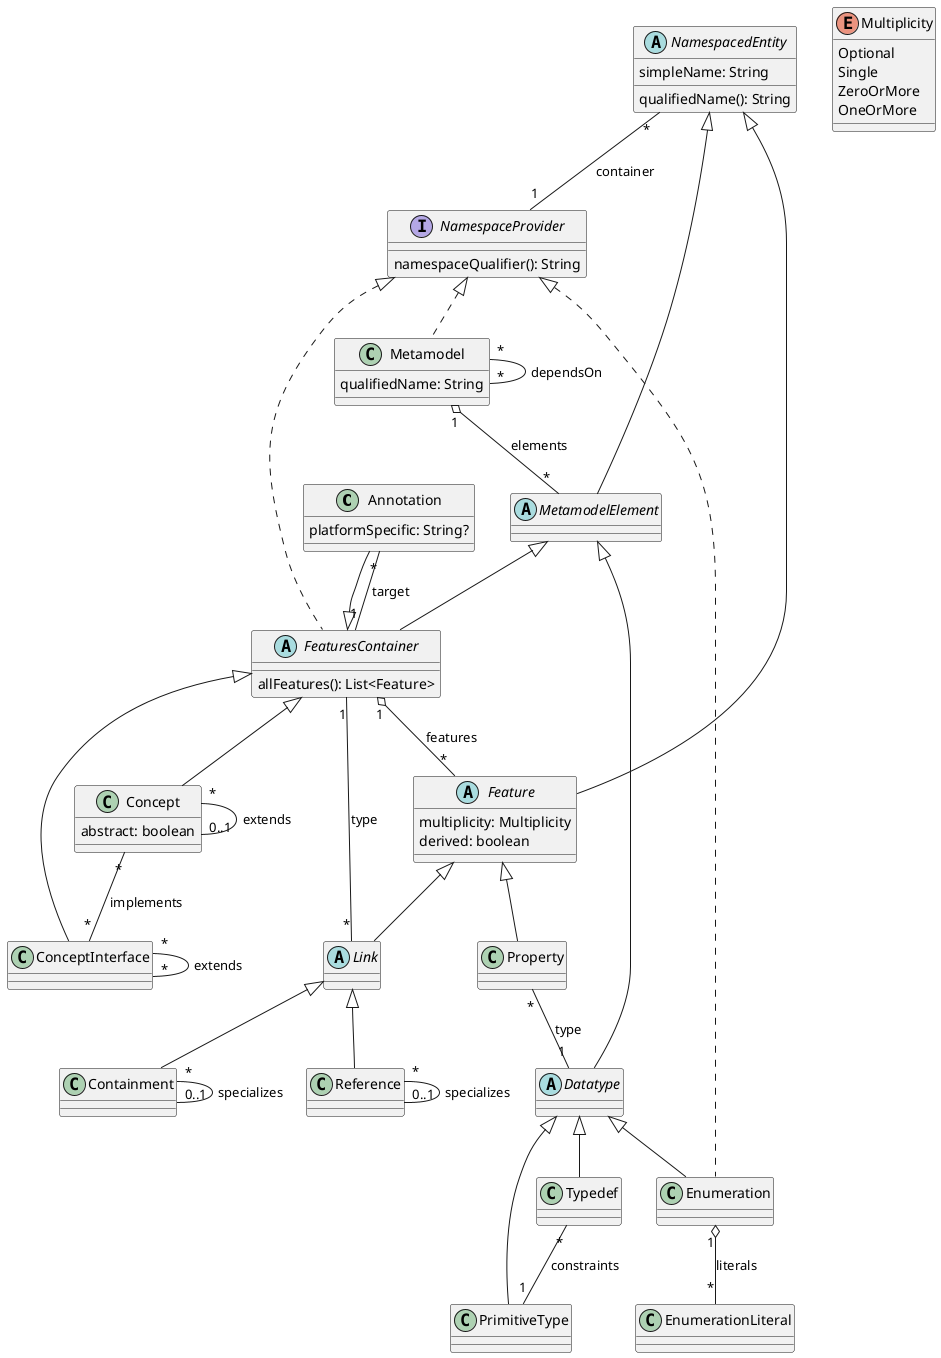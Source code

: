 @startuml

' qualified name: "lioncore"


class Annotation extends FeaturesContainer {
  platformSpecific: String?
}

class Concept extends FeaturesContainer {
  abstract: boolean
}

class ConceptInterface extends FeaturesContainer

class Containment extends Link

abstract class Datatype extends MetamodelElement

class Enumeration extends Datatype implements NamespaceProvider

abstract class Feature extends NamespacedEntity {
  multiplicity: Multiplicity
  derived: boolean
}

abstract class FeaturesContainer extends MetamodelElement implements NamespaceProvider {
  allFeatures(): List<Feature>
}

abstract class Link extends Feature

class Metamodel implements NamespaceProvider {
  qualifiedName: String
}

abstract class MetamodelElement extends NamespacedEntity

enum Multiplicity {
  Optional
  Single
  ZeroOrMore
  OneOrMore
}

interface NamespaceProvider {
  namespaceQualifier(): String
}

abstract class NamespacedEntity {
  simpleName: String
  qualifiedName(): String
}

class PrimitiveType extends Datatype

class Property extends Feature

class Reference extends Link

' primitive type: "String"

class Typedef extends Datatype

' primitive type: "boolean"



' relations:

Annotation "*" -- "1" FeaturesContainer: target

Concept "*" -- "0..1" Concept: extends
Concept "*" -- "*" ConceptInterface: implements

ConceptInterface "*" -- "*" ConceptInterface: extends

Containment "*" -- "0..1" Containment: specializes

Enumeration "1" o-- "*" EnumerationLiteral: literals

FeaturesContainer "1" o-- "*" Feature: features

Link "*" -- "1" FeaturesContainer: type

Metamodel "1" o-- "*" MetamodelElement: elements
Metamodel "*" -- "*" Metamodel: dependsOn

NamespacedEntity "*" -- "1" NamespaceProvider: container

Property "*" -- "1" Datatype: type

Reference "*" -- "0..1" Reference: specializes

Typedef "*" -- "1" PrimitiveType: constraints


@enduml
